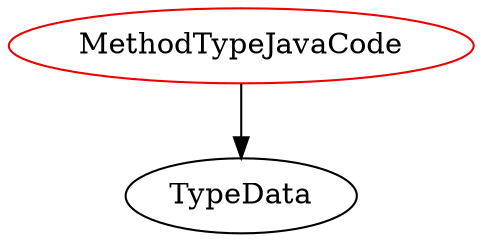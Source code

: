 digraph methodtypejavacode{
MethodTypeJavaCode -> TypeData;
MethodTypeJavaCode	[shape=oval, color=red2, label="MethodTypeJavaCode"];
}

